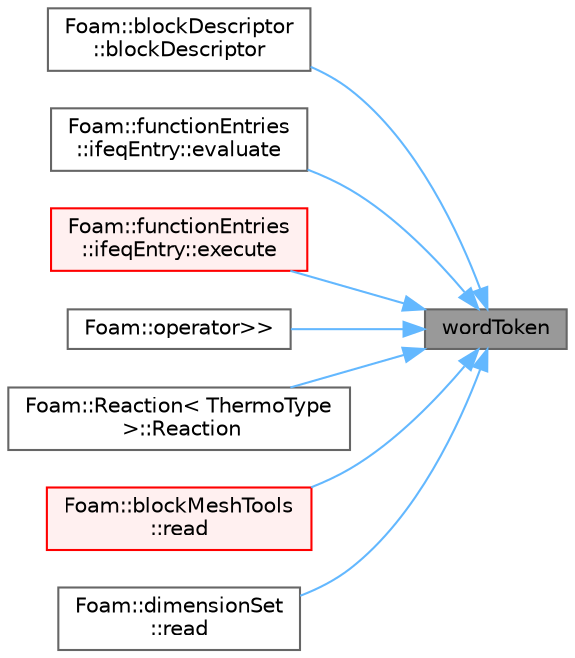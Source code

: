 digraph "wordToken"
{
 // LATEX_PDF_SIZE
  bgcolor="transparent";
  edge [fontname=Helvetica,fontsize=10,labelfontname=Helvetica,labelfontsize=10];
  node [fontname=Helvetica,fontsize=10,shape=box,height=0.2,width=0.4];
  rankdir="RL";
  Node1 [id="Node000001",label="wordToken",height=0.2,width=0.4,color="gray40", fillcolor="grey60", style="filled", fontcolor="black",tooltip=" "];
  Node1 -> Node2 [id="edge1_Node000001_Node000002",dir="back",color="steelblue1",style="solid",tooltip=" "];
  Node2 [id="Node000002",label="Foam::blockDescriptor\l::blockDescriptor",height=0.2,width=0.4,color="grey40", fillcolor="white", style="filled",URL="$classFoam_1_1blockDescriptor.html#a1ad3ba401579f2fad56fe235ec0e70df",tooltip=" "];
  Node1 -> Node3 [id="edge2_Node000001_Node000003",dir="back",color="steelblue1",style="solid",tooltip=" "];
  Node3 [id="Node000003",label="Foam::functionEntries\l::ifeqEntry::evaluate",height=0.2,width=0.4,color="grey40", fillcolor="white", style="filled",URL="$classFoam_1_1functionEntries_1_1ifeqEntry.html#a0b5dcf2a6e8d089c817303be5ef8c5ff",tooltip=" "];
  Node1 -> Node4 [id="edge3_Node000001_Node000004",dir="back",color="steelblue1",style="solid",tooltip=" "];
  Node4 [id="Node000004",label="Foam::functionEntries\l::ifeqEntry::execute",height=0.2,width=0.4,color="red", fillcolor="#FFF0F0", style="filled",URL="$classFoam_1_1functionEntries_1_1ifeqEntry.html#a736e3ee9b997a23146b212af56404a76",tooltip=" "];
  Node1 -> Node6 [id="edge4_Node000001_Node000006",dir="back",color="steelblue1",style="solid",tooltip=" "];
  Node6 [id="Node000006",label="Foam::operator\>\>",height=0.2,width=0.4,color="grey40", fillcolor="white", style="filled",URL="$namespaceFoam.html#ae227de6944e3a8f3ea82a5ed6f16d767",tooltip=" "];
  Node1 -> Node7 [id="edge5_Node000001_Node000007",dir="back",color="steelblue1",style="solid",tooltip=" "];
  Node7 [id="Node000007",label="Foam::Reaction\< ThermoType\l \>::Reaction",height=0.2,width=0.4,color="grey40", fillcolor="white", style="filled",URL="$classFoam_1_1Reaction.html#a9cf0c799e0f75d19134d3b35cf789e2c",tooltip=" "];
  Node1 -> Node8 [id="edge6_Node000001_Node000008",dir="back",color="steelblue1",style="solid",tooltip=" "];
  Node8 [id="Node000008",label="Foam::blockMeshTools\l::read",height=0.2,width=0.4,color="red", fillcolor="#FFF0F0", style="filled",URL="$namespaceFoam_1_1blockMeshTools.html#a94c5c284753d98d022c56c45e670a23c",tooltip=" "];
  Node1 -> Node12 [id="edge7_Node000001_Node000012",dir="back",color="steelblue1",style="solid",tooltip=" "];
  Node12 [id="Node000012",label="Foam::dimensionSet\l::read",height=0.2,width=0.4,color="grey40", fillcolor="white", style="filled",URL="$classFoam_1_1dimensionSet.html#a4b1272c56fc93e26715db0ffd87a9b1f",tooltip=" "];
}
